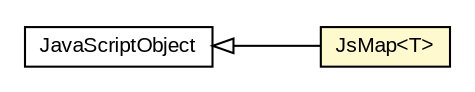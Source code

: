 #!/usr/local/bin/dot
#
# Class diagram 
# Generated by UMLGraph version R5_6-24-gf6e263 (http://www.umlgraph.org/)
#

digraph G {
	edge [fontname="arial",fontsize=10,labelfontname="arial",labelfontsize=10];
	node [fontname="arial",fontsize=10,shape=plaintext];
	nodesep=0.25;
	ranksep=0.5;
	rankdir=LR;
	// org.turbogwt.core.js.collections.JsMap<T>
	c283 [label=<<table title="org.turbogwt.core.js.collections.JsMap" border="0" cellborder="1" cellspacing="0" cellpadding="2" port="p" bgcolor="lemonChiffon" href="./JsMap.html">
		<tr><td><table border="0" cellspacing="0" cellpadding="1">
<tr><td align="center" balign="center"> JsMap&lt;T&gt; </td></tr>
		</table></td></tr>
		</table>>, URL="./JsMap.html", fontname="arial", fontcolor="black", fontsize=10.0];
	//org.turbogwt.core.js.collections.JsMap<T> extends com.google.gwt.core.client.JavaScriptObject
	c302:p -> c283:p [dir=back,arrowtail=empty];
	// com.google.gwt.core.client.JavaScriptObject
	c302 [label=<<table title="com.google.gwt.core.client.JavaScriptObject" border="0" cellborder="1" cellspacing="0" cellpadding="2" port="p" href="http://google-web-toolkit.googlecode.com/svn/javadoc/latest/com/google/gwt/core/client/JavaScriptObject.html">
		<tr><td><table border="0" cellspacing="0" cellpadding="1">
<tr><td align="center" balign="center"> JavaScriptObject </td></tr>
		</table></td></tr>
		</table>>, URL="http://google-web-toolkit.googlecode.com/svn/javadoc/latest/com/google/gwt/core/client/JavaScriptObject.html", fontname="arial", fontcolor="black", fontsize=10.0];
}

